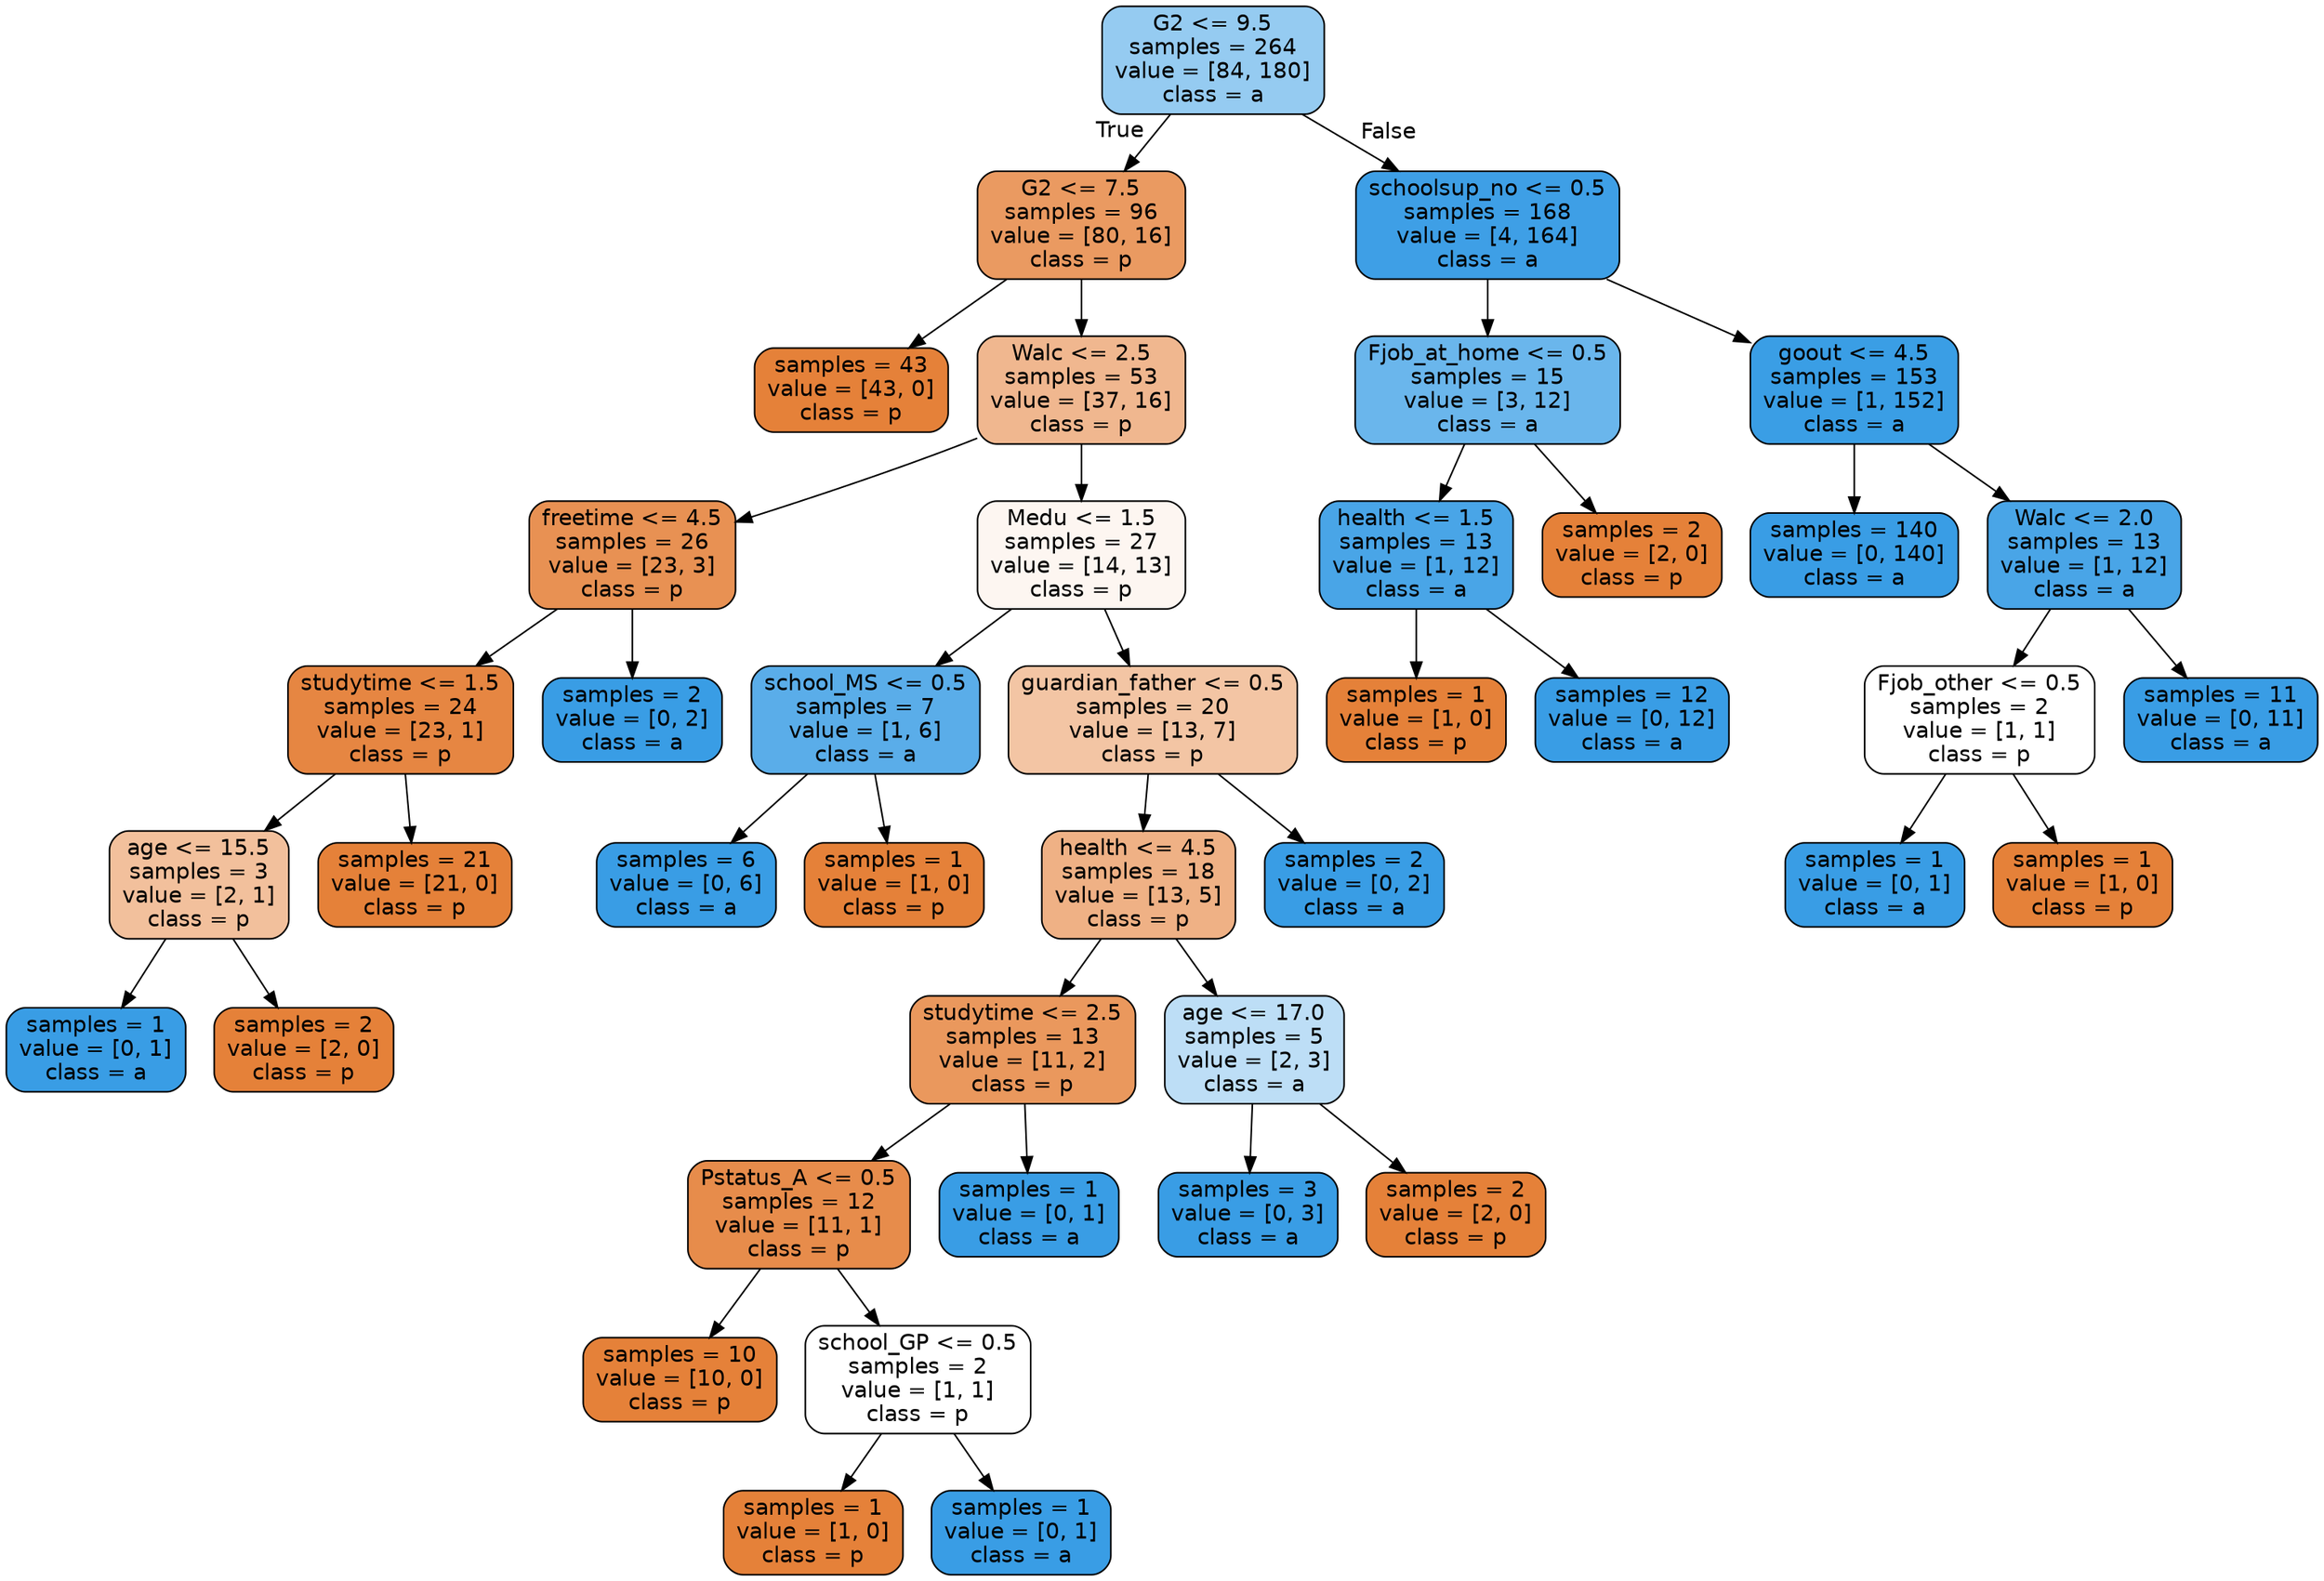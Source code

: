 digraph Tree {
node [shape=box, style="filled, rounded", color="black", fontname=helvetica] ;
edge [fontname=helvetica] ;
0 [label="G2 <= 9.5\nsamples = 264\nvalue = [84, 180]\nclass = a", fillcolor="#95cbf1"] ;
1 [label="G2 <= 7.5\nsamples = 96\nvalue = [80, 16]\nclass = p", fillcolor="#ea9a61"] ;
0 -> 1 [labeldistance=2.5, labelangle=45, headlabel="True"] ;
2 [label="samples = 43\nvalue = [43, 0]\nclass = p", fillcolor="#e58139"] ;
1 -> 2 ;
3 [label="Walc <= 2.5\nsamples = 53\nvalue = [37, 16]\nclass = p", fillcolor="#f0b78f"] ;
1 -> 3 ;
4 [label="freetime <= 4.5\nsamples = 26\nvalue = [23, 3]\nclass = p", fillcolor="#e89153"] ;
3 -> 4 ;
5 [label="studytime <= 1.5\nsamples = 24\nvalue = [23, 1]\nclass = p", fillcolor="#e68642"] ;
4 -> 5 ;
6 [label="age <= 15.5\nsamples = 3\nvalue = [2, 1]\nclass = p", fillcolor="#f2c09c"] ;
5 -> 6 ;
7 [label="samples = 1\nvalue = [0, 1]\nclass = a", fillcolor="#399de5"] ;
6 -> 7 ;
8 [label="samples = 2\nvalue = [2, 0]\nclass = p", fillcolor="#e58139"] ;
6 -> 8 ;
9 [label="samples = 21\nvalue = [21, 0]\nclass = p", fillcolor="#e58139"] ;
5 -> 9 ;
10 [label="samples = 2\nvalue = [0, 2]\nclass = a", fillcolor="#399de5"] ;
4 -> 10 ;
11 [label="Medu <= 1.5\nsamples = 27\nvalue = [14, 13]\nclass = p", fillcolor="#fdf6f1"] ;
3 -> 11 ;
12 [label="school_MS <= 0.5\nsamples = 7\nvalue = [1, 6]\nclass = a", fillcolor="#5aade9"] ;
11 -> 12 ;
13 [label="samples = 6\nvalue = [0, 6]\nclass = a", fillcolor="#399de5"] ;
12 -> 13 ;
14 [label="samples = 1\nvalue = [1, 0]\nclass = p", fillcolor="#e58139"] ;
12 -> 14 ;
15 [label="guardian_father <= 0.5\nsamples = 20\nvalue = [13, 7]\nclass = p", fillcolor="#f3c5a4"] ;
11 -> 15 ;
16 [label="health <= 4.5\nsamples = 18\nvalue = [13, 5]\nclass = p", fillcolor="#efb185"] ;
15 -> 16 ;
17 [label="studytime <= 2.5\nsamples = 13\nvalue = [11, 2]\nclass = p", fillcolor="#ea985d"] ;
16 -> 17 ;
18 [label="Pstatus_A <= 0.5\nsamples = 12\nvalue = [11, 1]\nclass = p", fillcolor="#e78c4b"] ;
17 -> 18 ;
19 [label="samples = 10\nvalue = [10, 0]\nclass = p", fillcolor="#e58139"] ;
18 -> 19 ;
20 [label="school_GP <= 0.5\nsamples = 2\nvalue = [1, 1]\nclass = p", fillcolor="#ffffff"] ;
18 -> 20 ;
21 [label="samples = 1\nvalue = [1, 0]\nclass = p", fillcolor="#e58139"] ;
20 -> 21 ;
22 [label="samples = 1\nvalue = [0, 1]\nclass = a", fillcolor="#399de5"] ;
20 -> 22 ;
23 [label="samples = 1\nvalue = [0, 1]\nclass = a", fillcolor="#399de5"] ;
17 -> 23 ;
24 [label="age <= 17.0\nsamples = 5\nvalue = [2, 3]\nclass = a", fillcolor="#bddef6"] ;
16 -> 24 ;
25 [label="samples = 3\nvalue = [0, 3]\nclass = a", fillcolor="#399de5"] ;
24 -> 25 ;
26 [label="samples = 2\nvalue = [2, 0]\nclass = p", fillcolor="#e58139"] ;
24 -> 26 ;
27 [label="samples = 2\nvalue = [0, 2]\nclass = a", fillcolor="#399de5"] ;
15 -> 27 ;
28 [label="schoolsup_no <= 0.5\nsamples = 168\nvalue = [4, 164]\nclass = a", fillcolor="#3e9fe6"] ;
0 -> 28 [labeldistance=2.5, labelangle=-45, headlabel="False"] ;
29 [label="Fjob_at_home <= 0.5\nsamples = 15\nvalue = [3, 12]\nclass = a", fillcolor="#6ab6ec"] ;
28 -> 29 ;
30 [label="health <= 1.5\nsamples = 13\nvalue = [1, 12]\nclass = a", fillcolor="#49a5e7"] ;
29 -> 30 ;
31 [label="samples = 1\nvalue = [1, 0]\nclass = p", fillcolor="#e58139"] ;
30 -> 31 ;
32 [label="samples = 12\nvalue = [0, 12]\nclass = a", fillcolor="#399de5"] ;
30 -> 32 ;
33 [label="samples = 2\nvalue = [2, 0]\nclass = p", fillcolor="#e58139"] ;
29 -> 33 ;
34 [label="goout <= 4.5\nsamples = 153\nvalue = [1, 152]\nclass = a", fillcolor="#3a9ee5"] ;
28 -> 34 ;
35 [label="samples = 140\nvalue = [0, 140]\nclass = a", fillcolor="#399de5"] ;
34 -> 35 ;
36 [label="Walc <= 2.0\nsamples = 13\nvalue = [1, 12]\nclass = a", fillcolor="#49a5e7"] ;
34 -> 36 ;
37 [label="Fjob_other <= 0.5\nsamples = 2\nvalue = [1, 1]\nclass = p", fillcolor="#ffffff"] ;
36 -> 37 ;
38 [label="samples = 1\nvalue = [0, 1]\nclass = a", fillcolor="#399de5"] ;
37 -> 38 ;
39 [label="samples = 1\nvalue = [1, 0]\nclass = p", fillcolor="#e58139"] ;
37 -> 39 ;
40 [label="samples = 11\nvalue = [0, 11]\nclass = a", fillcolor="#399de5"] ;
36 -> 40 ;
}